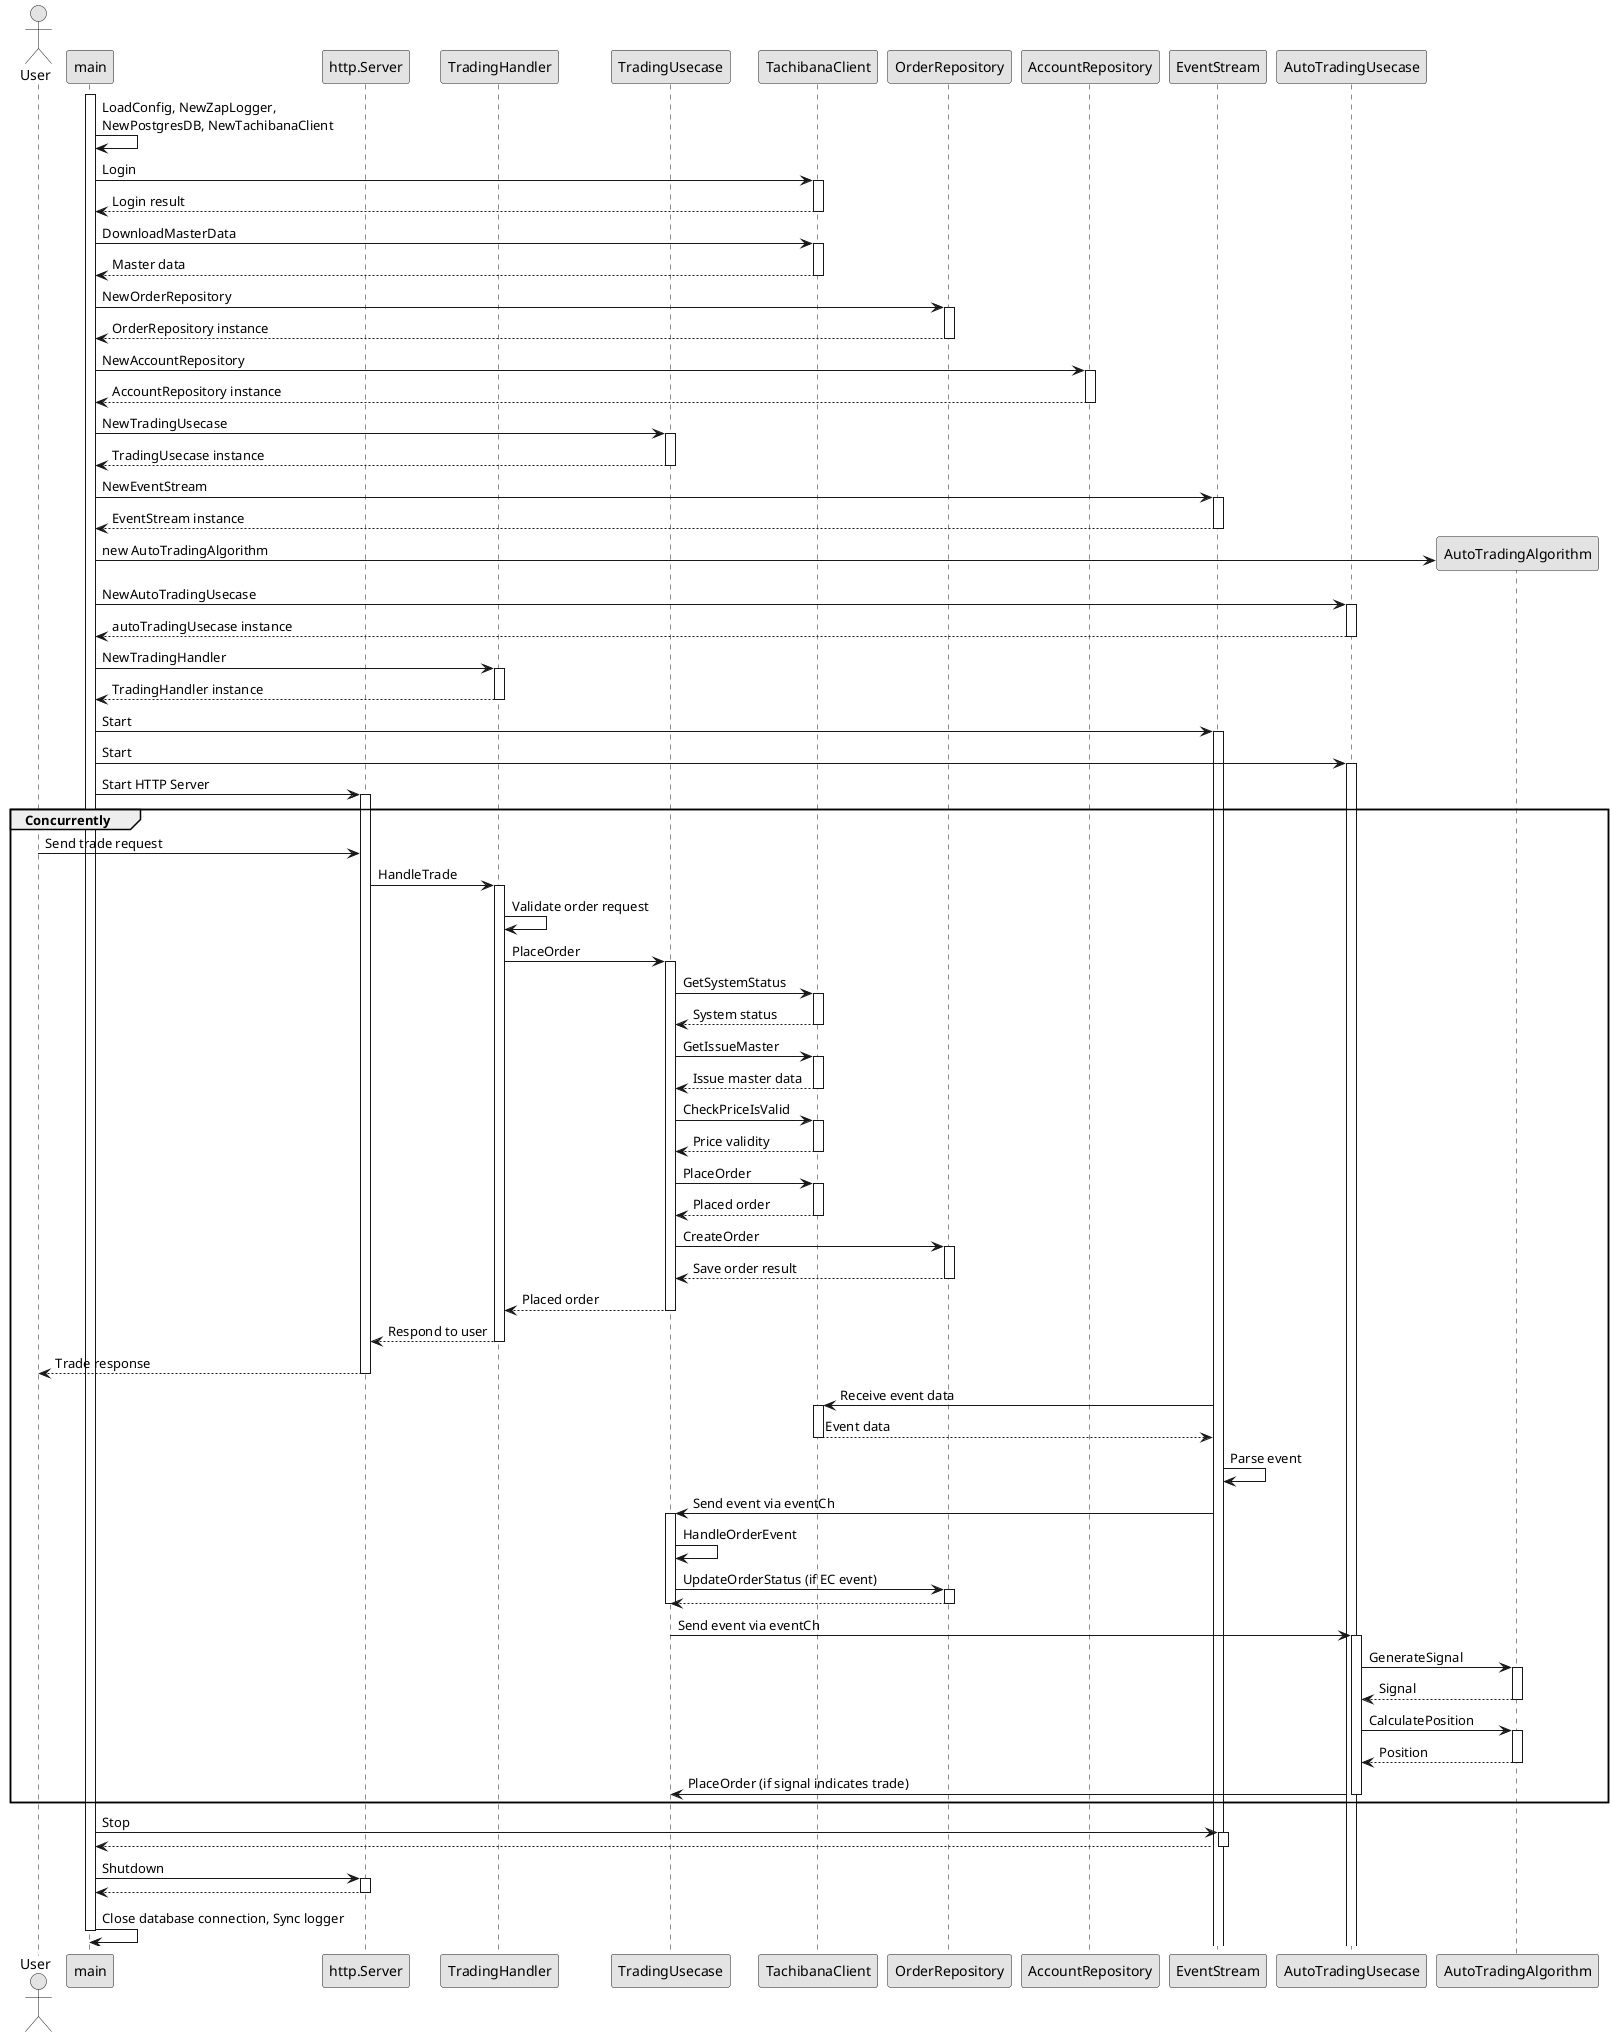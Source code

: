 @startuml
skinparam monochrome true
skinparam classAttributeIconSize 0

' Define components
actor User
participant "main" as main
participant "http.Server" as httpServer
participant "TradingHandler" as tradingHandler
participant "TradingUsecase" as tradingUsecase
participant "TachibanaClient" as tachibanaClient
participant "OrderRepository" as orderRepo
participant "AccountRepository" as accountRepo
participant "EventStream" as eventStream
participant "AutoTradingUsecase" as autoTradingUsecase
participant "AutoTradingAlgorithm" as autoTradingAlgorithm

' Main initialization sequence
activate main
main -> main : LoadConfig, NewZapLogger,\nNewPostgresDB, NewTachibanaClient
main -> tachibanaClient : Login
activate tachibanaClient
tachibanaClient --> main : Login result
deactivate tachibanaClient
main -> tachibanaClient : DownloadMasterData
activate tachibanaClient
tachibanaClient --> main : Master data
deactivate tachibanaClient
main -> orderRepo : NewOrderRepository
activate orderRepo
orderRepo --> main : OrderRepository instance
deactivate orderRepo
main -> accountRepo : NewAccountRepository
activate accountRepo
accountRepo --> main : AccountRepository instance
deactivate accountRepo
main -> tradingUsecase : NewTradingUsecase
activate tradingUsecase
tradingUsecase --> main : TradingUsecase instance
deactivate tradingUsecase
main -> eventStream : NewEventStream
activate eventStream
eventStream --> main : EventStream instance
deactivate eventStream
create autoTradingAlgorithm
main -> autoTradingAlgorithm : new AutoTradingAlgorithm
main -> autoTradingUsecase : NewAutoTradingUsecase
activate autoTradingUsecase
autoTradingUsecase --> main: autoTradingUsecase instance
deactivate autoTradingUsecase
main -> tradingHandler : NewTradingHandler
activate tradingHandler
tradingHandler --> main : TradingHandler instance
deactivate tradingHandler

' Start EventStream and AutoTradingUsecase
main -> eventStream : Start
activate eventStream
main -> autoTradingUsecase : Start
activate autoTradingUsecase

' HTTP Server and Signal handling (concurrent)
main -> httpServer : Start HTTP Server
activate httpServer

' Concurrent operations
group Concurrently
    ' User interaction with HTTP server
    User -> httpServer : Send trade request
    httpServer -> tradingHandler : HandleTrade
    activate tradingHandler
    tradingHandler -> tradingHandler : Validate order request
    tradingHandler -> tradingUsecase : PlaceOrder
    activate tradingUsecase

    ' PlaceOrder within TradingUsecase
    tradingUsecase -> tachibanaClient : GetSystemStatus
    activate tachibanaClient
    tachibanaClient --> tradingUsecase : System status
    deactivate tachibanaClient
    tradingUsecase -> tachibanaClient : GetIssueMaster
    activate tachibanaClient
    tachibanaClient --> tradingUsecase : Issue master data
    deactivate tachibanaClient
    tradingUsecase -> tachibanaClient : CheckPriceIsValid
    activate tachibanaClient
    tachibanaClient --> tradingUsecase : Price validity
    deactivate tachibanaClient
    tradingUsecase -> tachibanaClient : PlaceOrder
    activate tachibanaClient
    tachibanaClient --> tradingUsecase : Placed order
    deactivate tachibanaClient
    tradingUsecase -> orderRepo : CreateOrder
    activate orderRepo
    orderRepo --> tradingUsecase : Save order result
    deactivate orderRepo
    tradingUsecase --> tradingHandler : Placed order
    deactivate tradingUsecase
    tradingHandler --> httpServer : Respond to user
    deactivate tradingHandler
    httpServer --> User : Trade response
    deactivate httpServer

    ' EventStream processing
    eventStream -> tachibanaClient : Receive event data
    activate tachibanaClient
    tachibanaClient --> eventStream : Event data
    deactivate tachibanaClient
    eventStream -> eventStream : Parse event
    eventStream -> tradingUsecase : Send event via eventCh
    activate tradingUsecase
    tradingUsecase -> tradingUsecase : HandleOrderEvent
    tradingUsecase -> orderRepo : UpdateOrderStatus (if EC event)
    activate orderRepo
    orderRepo --> tradingUsecase
    deactivate orderRepo
    deactivate tradingUsecase

    ' AutoTradingUsecase processing
    tradingUsecase -> autoTradingUsecase : Send event via eventCh
    activate autoTradingUsecase
    autoTradingUsecase -> autoTradingAlgorithm : GenerateSignal
    activate autoTradingAlgorithm
    autoTradingAlgorithm --> autoTradingUsecase : Signal
    deactivate autoTradingAlgorithm
    autoTradingUsecase -> autoTradingAlgorithm : CalculatePosition
    activate autoTradingAlgorithm
    autoTradingAlgorithm --> autoTradingUsecase : Position
    deactivate autoTradingAlgorithm
    autoTradingUsecase -> tradingUsecase : PlaceOrder (if signal indicates trade)
    ' (PlaceOrder steps as above)
    deactivate autoTradingUsecase
end

' Shutdown sequence (triggered by signal or error)
main -> eventStream : Stop
activate eventStream
eventStream --> main
deactivate eventStream
main -> httpServer : Shutdown
activate httpServer
httpServer --> main
deactivate httpServer
main -> main : Close database connection, Sync logger

deactivate main
@enduml